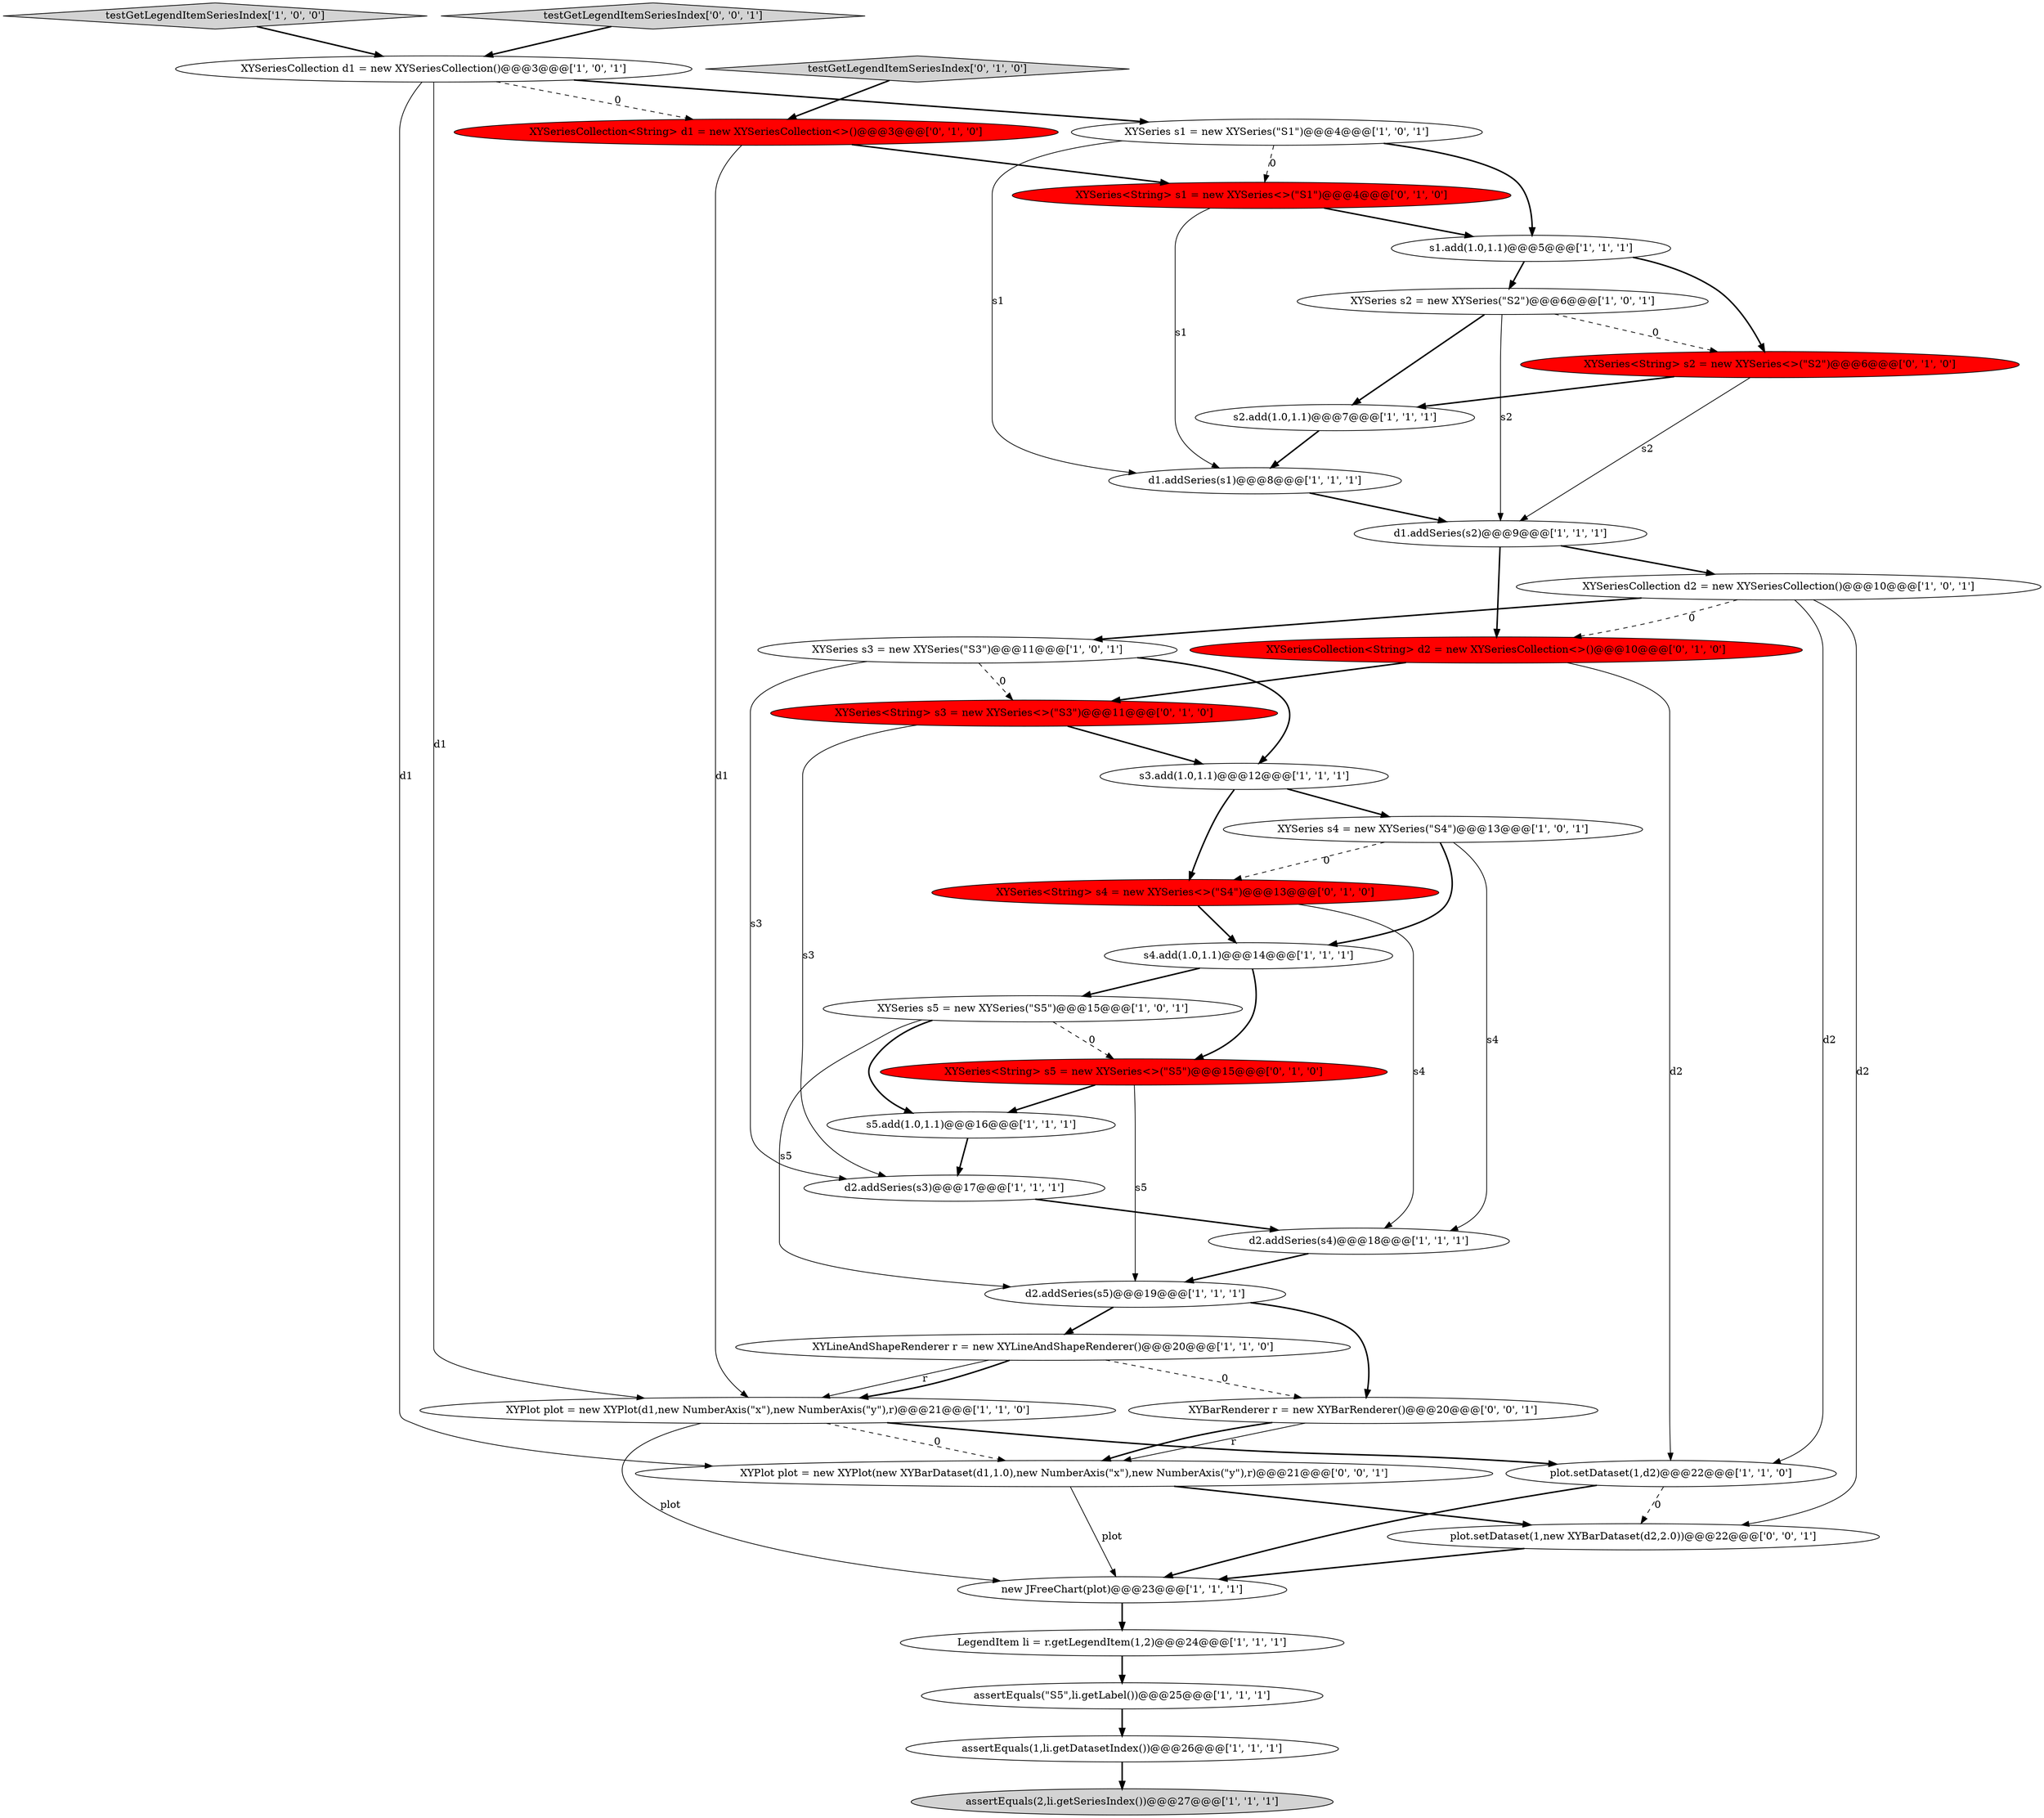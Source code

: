 digraph {
35 [style = filled, label = "XYBarRenderer r = new XYBarRenderer()@@@20@@@['0', '0', '1']", fillcolor = white, shape = ellipse image = "AAA0AAABBB3BBB"];
2 [style = filled, label = "XYSeries s1 = new XYSeries(\"S1\")@@@4@@@['1', '0', '1']", fillcolor = white, shape = ellipse image = "AAA0AAABBB1BBB"];
14 [style = filled, label = "XYSeries s2 = new XYSeries(\"S2\")@@@6@@@['1', '0', '1']", fillcolor = white, shape = ellipse image = "AAA0AAABBB1BBB"];
21 [style = filled, label = "s5.add(1.0,1.1)@@@16@@@['1', '1', '1']", fillcolor = white, shape = ellipse image = "AAA0AAABBB1BBB"];
24 [style = filled, label = "XYSeriesCollection d2 = new XYSeriesCollection()@@@10@@@['1', '0', '1']", fillcolor = white, shape = ellipse image = "AAA0AAABBB1BBB"];
19 [style = filled, label = "d2.addSeries(s5)@@@19@@@['1', '1', '1']", fillcolor = white, shape = ellipse image = "AAA0AAABBB1BBB"];
32 [style = filled, label = "XYSeries<String> s1 = new XYSeries<>(\"S1\")@@@4@@@['0', '1', '0']", fillcolor = red, shape = ellipse image = "AAA1AAABBB2BBB"];
29 [style = filled, label = "XYSeries<String> s4 = new XYSeries<>(\"S4\")@@@13@@@['0', '1', '0']", fillcolor = red, shape = ellipse image = "AAA1AAABBB2BBB"];
16 [style = filled, label = "s3.add(1.0,1.1)@@@12@@@['1', '1', '1']", fillcolor = white, shape = ellipse image = "AAA0AAABBB1BBB"];
12 [style = filled, label = "d1.addSeries(s1)@@@8@@@['1', '1', '1']", fillcolor = white, shape = ellipse image = "AAA0AAABBB1BBB"];
15 [style = filled, label = "XYPlot plot = new XYPlot(d1,new NumberAxis(\"x\"),new NumberAxis(\"y\"),r)@@@21@@@['1', '1', '0']", fillcolor = white, shape = ellipse image = "AAA0AAABBB1BBB"];
27 [style = filled, label = "XYSeries<String> s5 = new XYSeries<>(\"S5\")@@@15@@@['0', '1', '0']", fillcolor = red, shape = ellipse image = "AAA1AAABBB2BBB"];
18 [style = filled, label = "assertEquals(1,li.getDatasetIndex())@@@26@@@['1', '1', '1']", fillcolor = white, shape = ellipse image = "AAA0AAABBB1BBB"];
26 [style = filled, label = "testGetLegendItemSeriesIndex['0', '1', '0']", fillcolor = lightgray, shape = diamond image = "AAA0AAABBB2BBB"];
3 [style = filled, label = "testGetLegendItemSeriesIndex['1', '0', '0']", fillcolor = lightgray, shape = diamond image = "AAA0AAABBB1BBB"];
4 [style = filled, label = "new JFreeChart(plot)@@@23@@@['1', '1', '1']", fillcolor = white, shape = ellipse image = "AAA0AAABBB1BBB"];
7 [style = filled, label = "d2.addSeries(s4)@@@18@@@['1', '1', '1']", fillcolor = white, shape = ellipse image = "AAA0AAABBB1BBB"];
23 [style = filled, label = "assertEquals(2,li.getSeriesIndex())@@@27@@@['1', '1', '1']", fillcolor = lightgray, shape = ellipse image = "AAA0AAABBB1BBB"];
8 [style = filled, label = "XYSeriesCollection d1 = new XYSeriesCollection()@@@3@@@['1', '0', '1']", fillcolor = white, shape = ellipse image = "AAA0AAABBB1BBB"];
6 [style = filled, label = "s4.add(1.0,1.1)@@@14@@@['1', '1', '1']", fillcolor = white, shape = ellipse image = "AAA0AAABBB1BBB"];
11 [style = filled, label = "assertEquals(\"S5\",li.getLabel())@@@25@@@['1', '1', '1']", fillcolor = white, shape = ellipse image = "AAA0AAABBB1BBB"];
1 [style = filled, label = "XYSeries s5 = new XYSeries(\"S5\")@@@15@@@['1', '0', '1']", fillcolor = white, shape = ellipse image = "AAA0AAABBB1BBB"];
13 [style = filled, label = "XYLineAndShapeRenderer r = new XYLineAndShapeRenderer()@@@20@@@['1', '1', '0']", fillcolor = white, shape = ellipse image = "AAA0AAABBB1BBB"];
30 [style = filled, label = "XYSeriesCollection<String> d2 = new XYSeriesCollection<>()@@@10@@@['0', '1', '0']", fillcolor = red, shape = ellipse image = "AAA1AAABBB2BBB"];
34 [style = filled, label = "testGetLegendItemSeriesIndex['0', '0', '1']", fillcolor = lightgray, shape = diamond image = "AAA0AAABBB3BBB"];
0 [style = filled, label = "d1.addSeries(s2)@@@9@@@['1', '1', '1']", fillcolor = white, shape = ellipse image = "AAA0AAABBB1BBB"];
17 [style = filled, label = "d2.addSeries(s3)@@@17@@@['1', '1', '1']", fillcolor = white, shape = ellipse image = "AAA0AAABBB1BBB"];
20 [style = filled, label = "plot.setDataset(1,d2)@@@22@@@['1', '1', '0']", fillcolor = white, shape = ellipse image = "AAA0AAABBB1BBB"];
5 [style = filled, label = "XYSeries s4 = new XYSeries(\"S4\")@@@13@@@['1', '0', '1']", fillcolor = white, shape = ellipse image = "AAA0AAABBB1BBB"];
22 [style = filled, label = "s1.add(1.0,1.1)@@@5@@@['1', '1', '1']", fillcolor = white, shape = ellipse image = "AAA0AAABBB1BBB"];
31 [style = filled, label = "XYSeries<String> s3 = new XYSeries<>(\"S3\")@@@11@@@['0', '1', '0']", fillcolor = red, shape = ellipse image = "AAA1AAABBB2BBB"];
36 [style = filled, label = "plot.setDataset(1,new XYBarDataset(d2,2.0))@@@22@@@['0', '0', '1']", fillcolor = white, shape = ellipse image = "AAA0AAABBB3BBB"];
37 [style = filled, label = "XYPlot plot = new XYPlot(new XYBarDataset(d1,1.0),new NumberAxis(\"x\"),new NumberAxis(\"y\"),r)@@@21@@@['0', '0', '1']", fillcolor = white, shape = ellipse image = "AAA0AAABBB3BBB"];
25 [style = filled, label = "XYSeries s3 = new XYSeries(\"S3\")@@@11@@@['1', '0', '1']", fillcolor = white, shape = ellipse image = "AAA0AAABBB1BBB"];
9 [style = filled, label = "LegendItem li = r.getLegendItem(1,2)@@@24@@@['1', '1', '1']", fillcolor = white, shape = ellipse image = "AAA0AAABBB1BBB"];
10 [style = filled, label = "s2.add(1.0,1.1)@@@7@@@['1', '1', '1']", fillcolor = white, shape = ellipse image = "AAA0AAABBB1BBB"];
33 [style = filled, label = "XYSeriesCollection<String> d1 = new XYSeriesCollection<>()@@@3@@@['0', '1', '0']", fillcolor = red, shape = ellipse image = "AAA1AAABBB2BBB"];
28 [style = filled, label = "XYSeries<String> s2 = new XYSeries<>(\"S2\")@@@6@@@['0', '1', '0']", fillcolor = red, shape = ellipse image = "AAA1AAABBB2BBB"];
37->4 [style = solid, label="plot"];
1->19 [style = solid, label="s5"];
4->9 [style = bold, label=""];
5->7 [style = solid, label="s4"];
0->30 [style = bold, label=""];
32->22 [style = bold, label=""];
8->15 [style = solid, label="d1"];
9->11 [style = bold, label=""];
18->23 [style = bold, label=""];
28->10 [style = bold, label=""];
37->36 [style = bold, label=""];
24->20 [style = solid, label="d2"];
25->17 [style = solid, label="s3"];
31->16 [style = bold, label=""];
14->28 [style = dashed, label="0"];
13->35 [style = dashed, label="0"];
8->33 [style = dashed, label="0"];
35->37 [style = solid, label="r"];
1->27 [style = dashed, label="0"];
15->37 [style = dashed, label="0"];
16->29 [style = bold, label=""];
2->32 [style = dashed, label="0"];
36->4 [style = bold, label=""];
14->10 [style = bold, label=""];
27->19 [style = solid, label="s5"];
22->28 [style = bold, label=""];
30->20 [style = solid, label="d2"];
32->12 [style = solid, label="s1"];
13->15 [style = solid, label="r"];
34->8 [style = bold, label=""];
24->30 [style = dashed, label="0"];
5->29 [style = dashed, label="0"];
25->16 [style = bold, label=""];
12->0 [style = bold, label=""];
2->12 [style = solid, label="s1"];
11->18 [style = bold, label=""];
20->4 [style = bold, label=""];
28->0 [style = solid, label="s2"];
17->7 [style = bold, label=""];
6->1 [style = bold, label=""];
6->27 [style = bold, label=""];
29->6 [style = bold, label=""];
24->36 [style = solid, label="d2"];
5->6 [style = bold, label=""];
19->13 [style = bold, label=""];
8->2 [style = bold, label=""];
20->36 [style = dashed, label="0"];
35->37 [style = bold, label=""];
10->12 [style = bold, label=""];
1->21 [style = bold, label=""];
24->25 [style = bold, label=""];
15->20 [style = bold, label=""];
0->24 [style = bold, label=""];
3->8 [style = bold, label=""];
30->31 [style = bold, label=""];
19->35 [style = bold, label=""];
15->4 [style = solid, label="plot"];
29->7 [style = solid, label="s4"];
8->37 [style = solid, label="d1"];
25->31 [style = dashed, label="0"];
16->5 [style = bold, label=""];
33->32 [style = bold, label=""];
13->15 [style = bold, label=""];
14->0 [style = solid, label="s2"];
33->15 [style = solid, label="d1"];
22->14 [style = bold, label=""];
2->22 [style = bold, label=""];
31->17 [style = solid, label="s3"];
27->21 [style = bold, label=""];
7->19 [style = bold, label=""];
21->17 [style = bold, label=""];
26->33 [style = bold, label=""];
}

